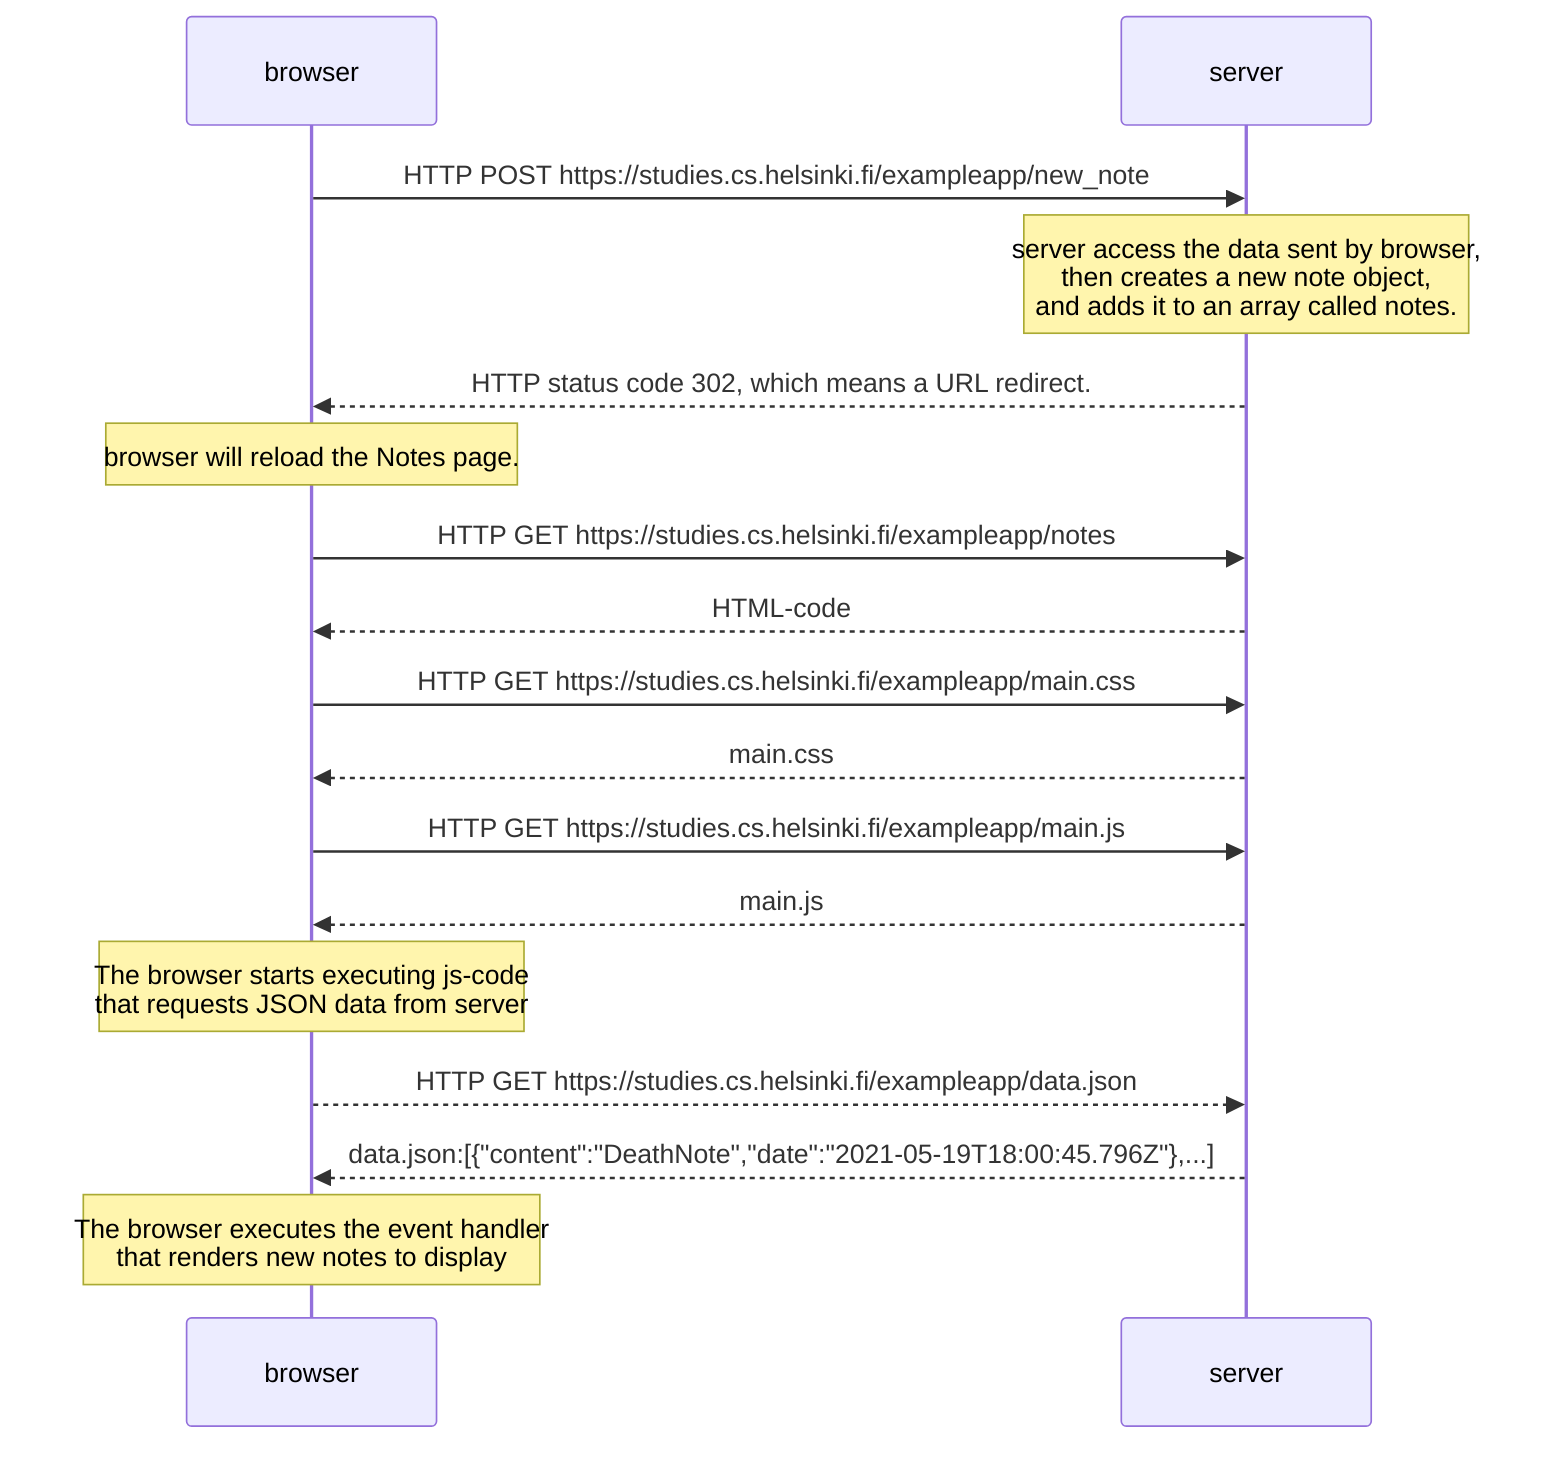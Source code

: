 sequenceDiagram
    participant B AS browser
    participant S AS server
    B->>S: HTTP POST https://studies.cs.helsinki.fi/exampleapp/new_note
    Note over S: server access the data sent by browser, <br>then creates a new note object, <br>and adds it to an array called notes.
    S-->>B: HTTP status code 302, which means a URL redirect.
    Note over B: browser will reload the Notes page.
    B->>S: HTTP GET https://studies.cs.helsinki.fi/exampleapp/notes
    S-->>B: HTML-code
    B->>S: HTTP GET https://studies.cs.helsinki.fi/exampleapp/main.css
    S-->>B: main.css
    B->>S: HTTP GET https://studies.cs.helsinki.fi/exampleapp/main.js
    S-->>B: main.js
    Note over B: The browser starts executing js-code <br> that requests JSON data from server
    B-->>S: HTTP GET https://studies.cs.helsinki.fi/exampleapp/data.json
    S-->>B: data.json:[{"content":"DeathNote","date":"2021-05-19T18:00:45.796Z"},...]
    Note over B: The browser executes the event handler <br> that renders new notes to display